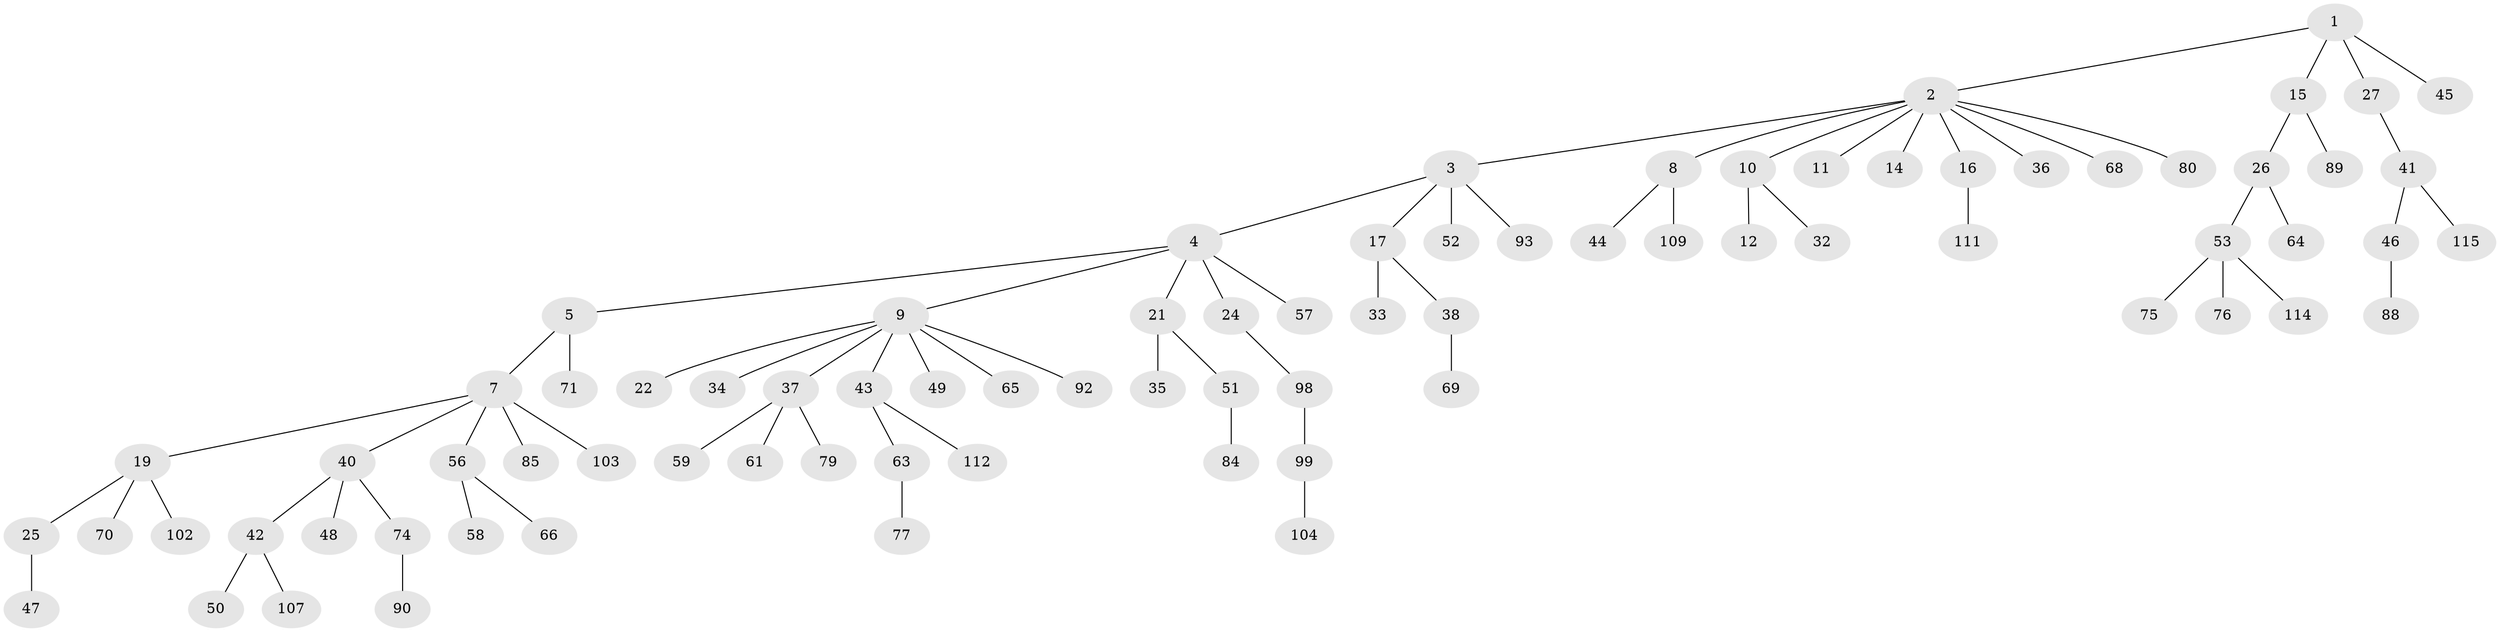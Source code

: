 // Generated by graph-tools (version 1.1) at 2025/24/03/03/25 07:24:07]
// undirected, 80 vertices, 79 edges
graph export_dot {
graph [start="1"]
  node [color=gray90,style=filled];
  1;
  2 [super="+6"];
  3 [super="+62"];
  4 [super="+72"];
  5 [super="+54"];
  7 [super="+13"];
  8 [super="+18"];
  9 [super="+30"];
  10 [super="+81"];
  11;
  12 [super="+78"];
  14;
  15 [super="+23"];
  16 [super="+20"];
  17 [super="+28"];
  19 [super="+101"];
  21 [super="+29"];
  22;
  24 [super="+97"];
  25;
  26 [super="+31"];
  27;
  32;
  33;
  34;
  35 [super="+87"];
  36;
  37 [super="+94"];
  38 [super="+39"];
  40 [super="+67"];
  41;
  42 [super="+91"];
  43 [super="+55"];
  44;
  45 [super="+86"];
  46;
  47;
  48;
  49;
  50;
  51 [super="+83"];
  52;
  53 [super="+60"];
  56 [super="+105"];
  57;
  58 [super="+117"];
  59;
  61 [super="+108"];
  63;
  64 [super="+96"];
  65 [super="+73"];
  66;
  68;
  69 [super="+100"];
  70;
  71;
  74 [super="+82"];
  75 [super="+113"];
  76;
  77 [super="+106"];
  79;
  80;
  84 [super="+116"];
  85;
  88 [super="+95"];
  89;
  90;
  92;
  93;
  98;
  99 [super="+110"];
  102;
  103;
  104;
  107;
  109;
  111;
  112;
  114;
  115;
  1 -- 2;
  1 -- 15;
  1 -- 27;
  1 -- 45;
  2 -- 3;
  2 -- 10;
  2 -- 11;
  2 -- 14;
  2 -- 36;
  2 -- 16;
  2 -- 80;
  2 -- 68;
  2 -- 8;
  3 -- 4;
  3 -- 17;
  3 -- 52;
  3 -- 93;
  4 -- 5;
  4 -- 9;
  4 -- 21;
  4 -- 24;
  4 -- 57;
  5 -- 7;
  5 -- 71;
  7 -- 19;
  7 -- 56;
  7 -- 40;
  7 -- 103;
  7 -- 85;
  8 -- 109;
  8 -- 44;
  9 -- 22;
  9 -- 34;
  9 -- 43;
  9 -- 65;
  9 -- 49;
  9 -- 37;
  9 -- 92;
  10 -- 12;
  10 -- 32;
  15 -- 26;
  15 -- 89;
  16 -- 111;
  17 -- 33;
  17 -- 38;
  19 -- 25;
  19 -- 70;
  19 -- 102;
  21 -- 35;
  21 -- 51;
  24 -- 98;
  25 -- 47;
  26 -- 64;
  26 -- 53;
  27 -- 41;
  37 -- 59;
  37 -- 61;
  37 -- 79;
  38 -- 69;
  40 -- 42;
  40 -- 48;
  40 -- 74;
  41 -- 46;
  41 -- 115;
  42 -- 50;
  42 -- 107;
  43 -- 112;
  43 -- 63;
  46 -- 88;
  51 -- 84;
  53 -- 114;
  53 -- 75;
  53 -- 76;
  56 -- 58;
  56 -- 66;
  63 -- 77;
  74 -- 90;
  98 -- 99;
  99 -- 104;
}

